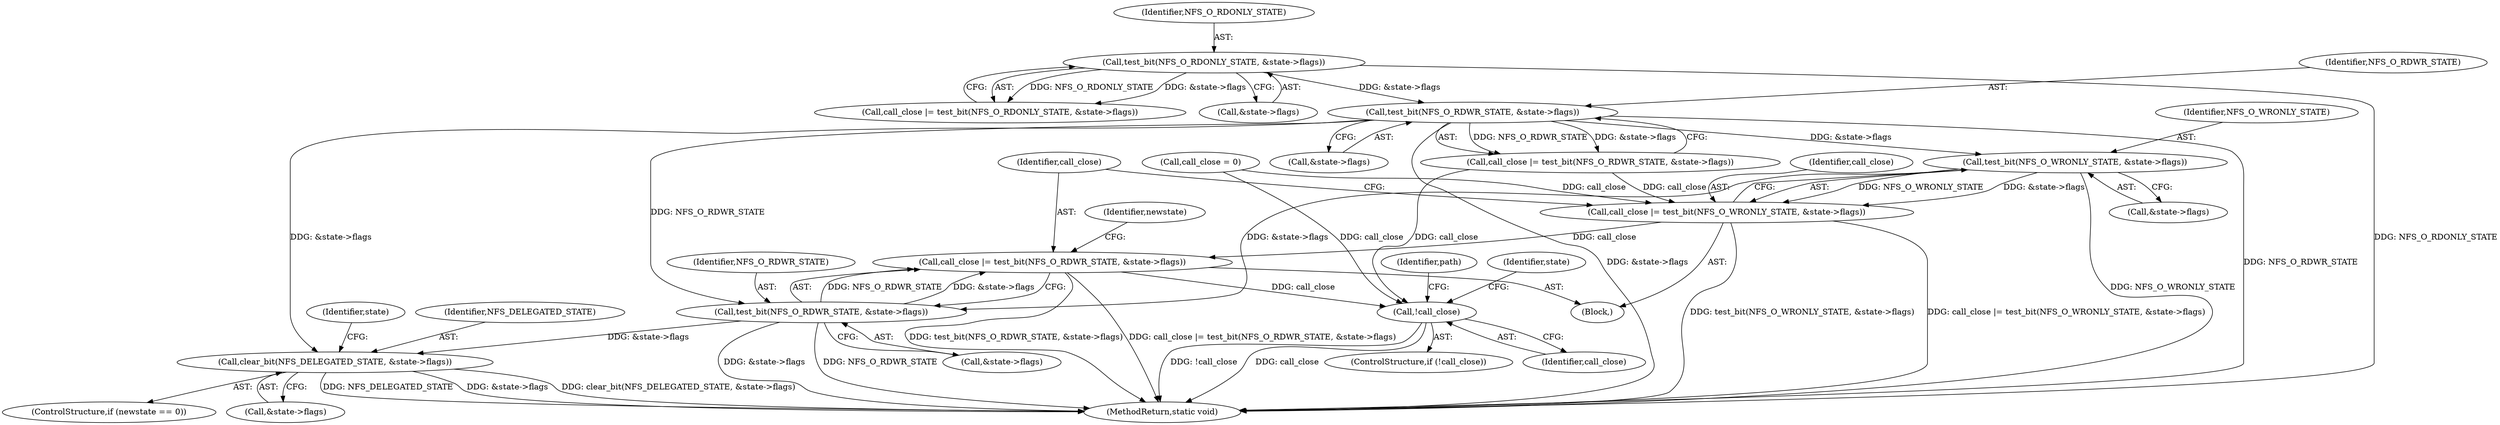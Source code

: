 digraph "0_linux_dc0b027dfadfcb8a5504f7d8052754bf8d501ab9_26@pointer" {
"1000202" [label="(Call,test_bit(NFS_O_WRONLY_STATE, &state->flags))"];
"1000184" [label="(Call,test_bit(NFS_O_RDWR_STATE, &state->flags))"];
"1000176" [label="(Call,test_bit(NFS_O_RDONLY_STATE, &state->flags))"];
"1000200" [label="(Call,call_close |= test_bit(NFS_O_WRONLY_STATE, &state->flags))"];
"1000208" [label="(Call,call_close |= test_bit(NFS_O_RDWR_STATE, &state->flags))"];
"1000235" [label="(Call,!call_close)"];
"1000210" [label="(Call,test_bit(NFS_O_RDWR_STATE, &state->flags))"];
"1000220" [label="(Call,clear_bit(NFS_DELEGATED_STATE, &state->flags))"];
"1000244" [label="(Identifier,path)"];
"1000200" [label="(Call,call_close |= test_bit(NFS_O_WRONLY_STATE, &state->flags))"];
"1000235" [label="(Call,!call_close)"];
"1000227" [label="(Identifier,state)"];
"1000186" [label="(Call,&state->flags)"];
"1000203" [label="(Identifier,NFS_O_WRONLY_STATE)"];
"1000176" [label="(Call,test_bit(NFS_O_RDONLY_STATE, &state->flags))"];
"1000177" [label="(Identifier,NFS_O_RDONLY_STATE)"];
"1000216" [label="(ControlStructure,if (newstate == 0))"];
"1000239" [label="(Identifier,state)"];
"1000174" [label="(Call,call_close |= test_bit(NFS_O_RDONLY_STATE, &state->flags))"];
"1000209" [label="(Identifier,call_close)"];
"1000185" [label="(Identifier,NFS_O_RDWR_STATE)"];
"1000222" [label="(Call,&state->flags)"];
"1000202" [label="(Call,test_bit(NFS_O_WRONLY_STATE, &state->flags))"];
"1000221" [label="(Identifier,NFS_DELEGATED_STATE)"];
"1000211" [label="(Identifier,NFS_O_RDWR_STATE)"];
"1000184" [label="(Call,test_bit(NFS_O_RDWR_STATE, &state->flags))"];
"1000220" [label="(Call,clear_bit(NFS_DELEGATED_STATE, &state->flags))"];
"1000196" [label="(Block,)"];
"1000178" [label="(Call,&state->flags)"];
"1000201" [label="(Identifier,call_close)"];
"1000212" [label="(Call,&state->flags)"];
"1000204" [label="(Call,&state->flags)"];
"1000236" [label="(Identifier,call_close)"];
"1000247" [label="(MethodReturn,static void)"];
"1000234" [label="(ControlStructure,if (!call_close))"];
"1000114" [label="(Call,call_close = 0)"];
"1000208" [label="(Call,call_close |= test_bit(NFS_O_RDWR_STATE, &state->flags))"];
"1000218" [label="(Identifier,newstate)"];
"1000182" [label="(Call,call_close |= test_bit(NFS_O_RDWR_STATE, &state->flags))"];
"1000210" [label="(Call,test_bit(NFS_O_RDWR_STATE, &state->flags))"];
"1000202" -> "1000200"  [label="AST: "];
"1000202" -> "1000204"  [label="CFG: "];
"1000203" -> "1000202"  [label="AST: "];
"1000204" -> "1000202"  [label="AST: "];
"1000200" -> "1000202"  [label="CFG: "];
"1000202" -> "1000247"  [label="DDG: NFS_O_WRONLY_STATE"];
"1000202" -> "1000200"  [label="DDG: NFS_O_WRONLY_STATE"];
"1000202" -> "1000200"  [label="DDG: &state->flags"];
"1000184" -> "1000202"  [label="DDG: &state->flags"];
"1000202" -> "1000210"  [label="DDG: &state->flags"];
"1000184" -> "1000182"  [label="AST: "];
"1000184" -> "1000186"  [label="CFG: "];
"1000185" -> "1000184"  [label="AST: "];
"1000186" -> "1000184"  [label="AST: "];
"1000182" -> "1000184"  [label="CFG: "];
"1000184" -> "1000247"  [label="DDG: NFS_O_RDWR_STATE"];
"1000184" -> "1000247"  [label="DDG: &state->flags"];
"1000184" -> "1000182"  [label="DDG: NFS_O_RDWR_STATE"];
"1000184" -> "1000182"  [label="DDG: &state->flags"];
"1000176" -> "1000184"  [label="DDG: &state->flags"];
"1000184" -> "1000210"  [label="DDG: NFS_O_RDWR_STATE"];
"1000184" -> "1000220"  [label="DDG: &state->flags"];
"1000176" -> "1000174"  [label="AST: "];
"1000176" -> "1000178"  [label="CFG: "];
"1000177" -> "1000176"  [label="AST: "];
"1000178" -> "1000176"  [label="AST: "];
"1000174" -> "1000176"  [label="CFG: "];
"1000176" -> "1000247"  [label="DDG: NFS_O_RDONLY_STATE"];
"1000176" -> "1000174"  [label="DDG: NFS_O_RDONLY_STATE"];
"1000176" -> "1000174"  [label="DDG: &state->flags"];
"1000200" -> "1000196"  [label="AST: "];
"1000201" -> "1000200"  [label="AST: "];
"1000209" -> "1000200"  [label="CFG: "];
"1000200" -> "1000247"  [label="DDG: call_close |= test_bit(NFS_O_WRONLY_STATE, &state->flags)"];
"1000200" -> "1000247"  [label="DDG: test_bit(NFS_O_WRONLY_STATE, &state->flags)"];
"1000114" -> "1000200"  [label="DDG: call_close"];
"1000182" -> "1000200"  [label="DDG: call_close"];
"1000200" -> "1000208"  [label="DDG: call_close"];
"1000208" -> "1000196"  [label="AST: "];
"1000208" -> "1000210"  [label="CFG: "];
"1000209" -> "1000208"  [label="AST: "];
"1000210" -> "1000208"  [label="AST: "];
"1000218" -> "1000208"  [label="CFG: "];
"1000208" -> "1000247"  [label="DDG: test_bit(NFS_O_RDWR_STATE, &state->flags)"];
"1000208" -> "1000247"  [label="DDG: call_close |= test_bit(NFS_O_RDWR_STATE, &state->flags)"];
"1000210" -> "1000208"  [label="DDG: NFS_O_RDWR_STATE"];
"1000210" -> "1000208"  [label="DDG: &state->flags"];
"1000208" -> "1000235"  [label="DDG: call_close"];
"1000235" -> "1000234"  [label="AST: "];
"1000235" -> "1000236"  [label="CFG: "];
"1000236" -> "1000235"  [label="AST: "];
"1000239" -> "1000235"  [label="CFG: "];
"1000244" -> "1000235"  [label="CFG: "];
"1000235" -> "1000247"  [label="DDG: !call_close"];
"1000235" -> "1000247"  [label="DDG: call_close"];
"1000114" -> "1000235"  [label="DDG: call_close"];
"1000182" -> "1000235"  [label="DDG: call_close"];
"1000210" -> "1000212"  [label="CFG: "];
"1000211" -> "1000210"  [label="AST: "];
"1000212" -> "1000210"  [label="AST: "];
"1000210" -> "1000247"  [label="DDG: &state->flags"];
"1000210" -> "1000247"  [label="DDG: NFS_O_RDWR_STATE"];
"1000210" -> "1000220"  [label="DDG: &state->flags"];
"1000220" -> "1000216"  [label="AST: "];
"1000220" -> "1000222"  [label="CFG: "];
"1000221" -> "1000220"  [label="AST: "];
"1000222" -> "1000220"  [label="AST: "];
"1000227" -> "1000220"  [label="CFG: "];
"1000220" -> "1000247"  [label="DDG: NFS_DELEGATED_STATE"];
"1000220" -> "1000247"  [label="DDG: &state->flags"];
"1000220" -> "1000247"  [label="DDG: clear_bit(NFS_DELEGATED_STATE, &state->flags)"];
}
